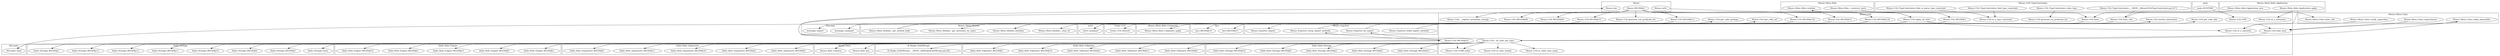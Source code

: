 digraph {
graph [overlap=false]
subgraph cluster_Mouse_Meta_Class {
	label="Mouse::Meta::Class";
	"Mouse::Meta::Class::superclasses";
	"Mouse::Meta::Class::does_role";
	"Mouse::Meta::Class::make_immutable";
	"Mouse::Meta::Class::verify_superclass";
}
subgraph cluster_warnings {
	label="warnings";
	"warnings::unimport";
	"warnings::import";
}
subgraph cluster_main {
	label="main";
	"main::RUNTIME";
}
subgraph cluster_strict {
	label="strict";
	"strict::unimport";
}
subgraph cluster_Mouse_Meta_Role {
	label="Mouse::Meta::Role";
	"Mouse::Meta::Role::_construct_meta";
	"Mouse::Meta::Role::combine";
}
subgraph cluster_Mouse_Util_TypeConstraints {
	label="Mouse::Util::TypeConstraints";
	"Mouse::Util::TypeConstraints::__ANON__[Mouse/Util/TypeConstraints.pm:217]";
	"Mouse::Util::TypeConstraints::class_type";
	"Mouse::Util::TypeConstraints::find_type_constraint";
	"Mouse::Util::TypeConstraints::find_or_parse_type_constraint";
}
subgraph cluster_Scalar_Util {
	label="Scalar::Util";
	"Scalar::Util::blessed";
}
subgraph cluster_XSLoader {
	label="XSLoader";
	"XSLoader::load";
}
subgraph cluster_Mouse_Meta_Role_Composite {
	label="Mouse::Meta::Role::Composite";
	"Mouse::Meta::Role::Composite::apply";
}
subgraph cluster_Hailo_Storage {
	label="Hailo::Storage";
	"Hailo::Storage::BEGIN@5";
	"Hailo::Storage::BEGIN@9";
	"Hailo::Storage::BEGIN@10";
	"Hailo::Storage::BEGIN@11";
	"Hailo::Storage::BEGIN@12";
	"Hailo::Storage::BEGIN@13";
	"Hailo::Storage::BEGIN@2";
	"Hailo::Storage::meta";
}
subgraph cluster_Hailo_Role_Engine {
	label="Hailo::Role::Engine";
	"Hailo::Role::Engine::BEGIN@2";
	"Hailo::Role::Engine::BEGIN@9";
	"Hailo::Role::Engine::BEGIN@11";
	"Hailo::Role::Engine::BEGIN@5";
	"Hailo::Role::Engine::BEGIN@10";
}
subgraph cluster_Hailo_Role_Arguments {
	label="Hailo::Role::Arguments";
	"Hailo::Role::Arguments::BEGIN@5";
	"Hailo::Role::Arguments::BEGIN@2";
	"Hailo::Role::Arguments::BEGIN@10";
	"Hailo::Role::Arguments::BEGIN@11";
	"Hailo::Role::Arguments::BEGIN@9";
}
subgraph cluster_Mouse {
	label="Mouse";
	"Mouse::with";
	"Mouse::has";
	"Mouse::BEGIN@4";
}
subgraph cluster_Mouse_Util {
	label="Mouse::Util";
	"Mouse::Util::BEGIN@13";
	"Mouse::Util::BEGIN@80";
	"Mouse::Util::is_class_loaded";
	"Mouse::Util::is_valid_class_name";
	"Mouse::Util::__register_metaclass_storage";
	"Mouse::Util::_try_load_one_class";
	"Mouse::Util::meta";
	"Mouse::Util::is_a_metaclass";
	"Mouse::Util::get_code_info";
	"Mouse::Util::BEGIN@2";
	"Mouse::Util::END";
	"Mouse::Util::BEGIN@12";
	"Mouse::Util::BEGIN@20";
	"Mouse::Util::apply_all_roles";
	"Mouse::Util::BEGIN@81";
	"Mouse::Util::install_subroutines";
	"Mouse::Util::is_a_metarole";
	"Mouse::Util::load_class";
	"Mouse::Util::is_a_type_constraint";
	"Mouse::Util::get_code_package";
	"Mouse::Util::BEGIN@14";
	"Mouse::Util::get_code_ref";
	"Mouse::Util::generate_can_predicate_for";
	"Mouse::Util::does_role";
	"Mouse::Util::CORE:subst";
	"Mouse::Util::BEGIN@142";
	"Mouse::Util::BEGIN@128";
	"Mouse::Util::generate_isa_predicate_for";
}
subgraph cluster_Mouse_Meta_Role_Application {
	label="Mouse::Meta::Role::Application";
	"Mouse::Meta::Role::Application::new";
	"Mouse::Meta::Role::Application::apply";
}
subgraph cluster_Mouse_Role {
	label="Mouse::Role";
	"Mouse::Role::requires";
	"Mouse::Role::has";
}
subgraph cluster_B_Hooks_EndOfScope {
	label="B::Hooks::EndOfScope";
	"B::Hooks::EndOfScope::__ANON__[B/Hooks/EndOfScope.pm:26]";
}
subgraph cluster_Hailo_Role_Tokenizer {
	label="Hailo::Role::Tokenizer";
	"Hailo::Role::Tokenizer::BEGIN@9";
	"Hailo::Role::Tokenizer::BEGIN@11";
	"Hailo::Role::Tokenizer::BEGIN@2";
	"Hailo::Role::Tokenizer::BEGIN@10";
	"Hailo::Role::Tokenizer::BEGIN@5";
}
subgraph cluster_Mouse_Exporter {
	label="Mouse::Exporter";
	"Mouse::Exporter::build_import_methods";
	"Mouse::Exporter::setup_import_methods";
	"Mouse::Exporter::import";
	"Mouse::Exporter::do_import";
}
subgraph cluster_Mouse_Meta_Module {
	label="Mouse::Meta::Module";
	"Mouse::Meta::Module::_get_method_body";
	"Mouse::Meta::Module::initialize";
	"Mouse::Meta::Module::_class_of";
	"Mouse::Meta::Module::_get_metaclass_by_name";
}
subgraph cluster_Hailo_Role_Storage {
	label="Hailo::Role::Storage";
	"Hailo::Role::Storage::BEGIN@11";
	"Hailo::Role::Storage::BEGIN@5";
	"Hailo::Role::Storage::BEGIN@2";
	"Hailo::Role::Storage::BEGIN@9";
	"Hailo::Role::Storage::BEGIN@10";
}
subgraph cluster_mro {
	label="mro";
	"mro::BEGIN@10";
	"mro::BEGIN@11";
}
"Mouse::BEGIN@4" -> "Mouse::Util::BEGIN@80";
"Mouse::Util::_try_load_one_class" -> "Hailo::Storage::BEGIN@5";
"Mouse::Util::_try_load_one_class" -> "Mouse::Util::is_valid_class_name";
"Mouse::Util::_try_load_one_class" -> "Hailo::Role::Arguments::BEGIN@9";
"Mouse::Meta::Role::Application::apply" -> "Mouse::Util::is_a_metaclass";
"Mouse::Util::_try_load_one_class" -> "Hailo::Storage::BEGIN@12";
"Mouse::Util::_try_load_one_class" -> "Hailo::Role::Arguments::BEGIN@2";
"Mouse::Util::_try_load_one_class" -> "Hailo::Role::Arguments::BEGIN@11";
"Mouse::Util::BEGIN@128" -> "mro::BEGIN@11";
"Mouse::BEGIN@4" -> "Mouse::Util::BEGIN@20";
"Mouse::Util::apply_all_roles" -> "Mouse::Meta::Module::_get_metaclass_by_name";
"Mouse::Util::_try_load_one_class" -> "Hailo::Role::Tokenizer::BEGIN@2";
"Mouse::with" -> "Mouse::Util::apply_all_roles";
"Mouse::Util::_try_load_one_class" -> "Hailo::Role::Engine::BEGIN@11";
"Mouse::Util::does_role" -> "Mouse::Meta::Module::_class_of";
"Mouse::Util::TypeConstraints::find_type_constraint" -> "Mouse::Util::is_a_type_constraint";
"Mouse::Util::TypeConstraints::find_or_parse_type_constraint" -> "Mouse::Util::is_a_type_constraint";
"Mouse::BEGIN@4" -> "Mouse::Util::generate_can_predicate_for";
"Mouse::Util::BEGIN@13" -> "warnings::unimport";
"Mouse::Util::BEGIN@128" -> "mro::BEGIN@10";
"Mouse::Util::_try_load_one_class" -> "Hailo::Role::Storage::BEGIN@10";
"Mouse::Util::BEGIN@20" -> "Mouse::Exporter::setup_import_methods";
"Mouse::Util::_try_load_one_class" -> "Hailo::Storage::BEGIN@10";
"Mouse::BEGIN@4" -> "Mouse::Util::__register_metaclass_storage";
"Mouse::Util::BEGIN@142" -> "strict::unimport";
"Mouse::Util::BEGIN@12" -> "strict::unimport";
"Mouse::Meta::Role::Application::new" -> "Mouse::Util::meta";
"Mouse::Meta::Role::_construct_meta" -> "Mouse::Util::meta";
"Mouse::Util::_try_load_one_class" -> "Hailo::Role::Tokenizer::BEGIN@5";
"Mouse::Util::apply_all_roles" -> "Mouse::Meta::Role::combine";
"Mouse::BEGIN@4" -> "Mouse::Util::BEGIN@2";
"Mouse::Util::_try_load_one_class" -> "Hailo::Storage::BEGIN@13";
"Mouse::BEGIN@4" -> "Mouse::Util::BEGIN@12";
"Mouse::Util::_try_load_one_class" -> "Mouse::Role::has";
"Mouse::Util::BEGIN@14" -> "warnings::import";
"Mouse::Util::TypeConstraints::__ANON__[Mouse/Util/TypeConstraints.pm:217]" -> "Mouse::Util::does_role";
"Mouse::Util::_try_load_one_class" -> "Hailo::Storage::BEGIN@11";
"Mouse::Util::_try_load_one_class" -> "Hailo::Role::Storage::BEGIN@5";
"Mouse::Util::_try_load_one_class" -> "Mouse::Util::CORE:subst";
"Mouse::Util::BEGIN@20" -> "Mouse::Util::CORE:subst";
"Mouse::Util::BEGIN@2" -> "Mouse::Exporter::import";
"Mouse::Util::_try_load_one_class" -> "Hailo::Role::Engine::BEGIN@10";
"Mouse::Util::TypeConstraints::class_type" -> "Mouse::Util::generate_isa_predicate_for";
"Mouse::Util::_try_load_one_class" -> "Hailo::Storage::BEGIN@2";
"Mouse::Util::_try_load_one_class" -> "Mouse::Role::requires";
"Mouse::Util::_try_load_one_class" -> "Mouse::has";
"Mouse::Util::load_class" -> "Mouse::Util::_try_load_one_class";
"Mouse::Util::apply_all_roles" -> "Scalar::Util::blessed";
"Mouse::Util::_try_load_one_class" -> "Mouse::Meta::Class::make_immutable";
"Mouse::Util::_try_load_one_class" -> "Hailo::Storage::meta";
"Mouse::Util::_try_load_one_class" -> "Hailo::Role::Tokenizer::BEGIN@11";
"Mouse::Util::_try_load_one_class" -> "Hailo::Storage::BEGIN@9";
"Mouse::Util::BEGIN@20" -> "Mouse::Exporter::do_import";
"Mouse::Meta::Module::_get_method_body" -> "Mouse::Util::get_code_package";
"Mouse::Util::_try_load_one_class" -> "Hailo::Role::Storage::BEGIN@9";
"Mouse::Meta::Module::_get_method_body" -> "Mouse::Util::get_code_ref";
"Mouse::Util::_try_load_one_class" -> "Hailo::Role::Tokenizer::BEGIN@9";
"Mouse::Util::_try_load_one_class" -> "Hailo::Role::Engine::BEGIN@2";
"Mouse::Util::meta" -> "Mouse::Meta::Module::initialize";
"Mouse::Util::apply_all_roles" -> "Mouse::Meta::Module::initialize";
"Mouse::BEGIN@4" -> "Mouse::Util::BEGIN@142";
"Mouse::Util::does_role" -> "Mouse::Meta::Class::does_role";
"Mouse::BEGIN@4" -> "Mouse::Util::BEGIN@128";
"Mouse::BEGIN@4" -> "Mouse::Util::BEGIN@13";
"Mouse::Util::_try_load_one_class" -> "Mouse::Util::is_class_loaded";
"Mouse::Util::_try_load_one_class" -> "B::Hooks::EndOfScope::__ANON__[B/Hooks/EndOfScope.pm:26]";
"Mouse::Exporter::build_import_methods" -> "Mouse::Util::get_code_info";
"Mouse::Util::_try_load_one_class" -> "Hailo::Role::Storage::BEGIN@11";
"Mouse::Util::_try_load_one_class" -> "Hailo::Role::Arguments::BEGIN@5";
"Mouse::Util::_try_load_one_class" -> "Hailo::Role::Engine::BEGIN@9";
"Mouse::Util::_try_load_one_class" -> "Hailo::Role::Tokenizer::BEGIN@10";
"main::RUNTIME" -> "Mouse::Util::END";
"Mouse::Util::BEGIN@128" -> "XSLoader::load";
"Mouse::Util::BEGIN@20" -> "XSLoader::load";
"Mouse::Exporter::setup_import_methods" -> "Mouse::Util::install_subroutines";
"Mouse::Exporter::do_import" -> "Mouse::Util::install_subroutines";
"Mouse::BEGIN@4" -> "Mouse::Util::BEGIN@81";
"Mouse::Util::apply_all_roles" -> "Mouse::Util::load_class";
"Mouse::Meta::Class::superclasses" -> "Mouse::Util::load_class";
"Mouse::Meta::Class::make_immutable" -> "Mouse::Util::load_class";
"Mouse::Util::apply_all_roles" -> "Mouse::Util::is_a_metarole";
"Mouse::Meta::Role::Application::apply" -> "Mouse::Util::is_a_metarole";
"Mouse::Meta::Class::verify_superclass" -> "Mouse::Util::is_a_metarole";
"Mouse::Util::_try_load_one_class" -> "Hailo::Role::Storage::BEGIN@2";
"Mouse::BEGIN@4" -> "Mouse::Util::BEGIN@14";
"Mouse::Util::apply_all_roles" -> "Mouse::Meta::Role::Composite::apply";
"Mouse::Util::_try_load_one_class" -> "Hailo::Role::Arguments::BEGIN@10";
"Mouse::Util::_try_load_one_class" -> "Hailo::Role::Engine::BEGIN@5";
}
